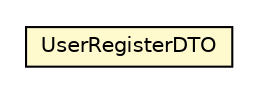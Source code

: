 #!/usr/local/bin/dot
#
# Class diagram 
# Generated by UMLGraph version 5.1 (http://www.umlgraph.org/)
#

digraph G {
	edge [fontname="Helvetica",fontsize=10,labelfontname="Helvetica",labelfontsize=10];
	node [fontname="Helvetica",fontsize=10,shape=plaintext];
	nodesep=0.25;
	ranksep=0.5;
	// cn.edu.uestc.acmicpc.db.dto.impl.user.UserRegisterDTO
	c13522 [label=<<table title="cn.edu.uestc.acmicpc.db.dto.impl.user.UserRegisterDTO" border="0" cellborder="1" cellspacing="0" cellpadding="2" port="p" bgcolor="lemonChiffon" href="./UserRegisterDTO.html">
		<tr><td><table border="0" cellspacing="0" cellpadding="1">
<tr><td align="center" balign="center"> UserRegisterDTO </td></tr>
		</table></td></tr>
		</table>>, fontname="Helvetica", fontcolor="black", fontsize=10.0];
}

